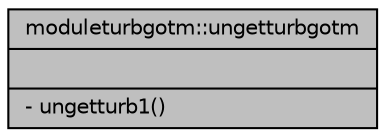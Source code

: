 digraph "moduleturbgotm::ungetturbgotm"
{
 // LATEX_PDF_SIZE
  edge [fontname="Helvetica",fontsize="10",labelfontname="Helvetica",labelfontsize="10"];
  node [fontname="Helvetica",fontsize="10",shape=record];
  Node1 [label="{moduleturbgotm::ungetturbgotm\n||- ungetturb1()\l}",height=0.2,width=0.4,color="black", fillcolor="grey75", style="filled", fontcolor="black",tooltip=" "];
}
